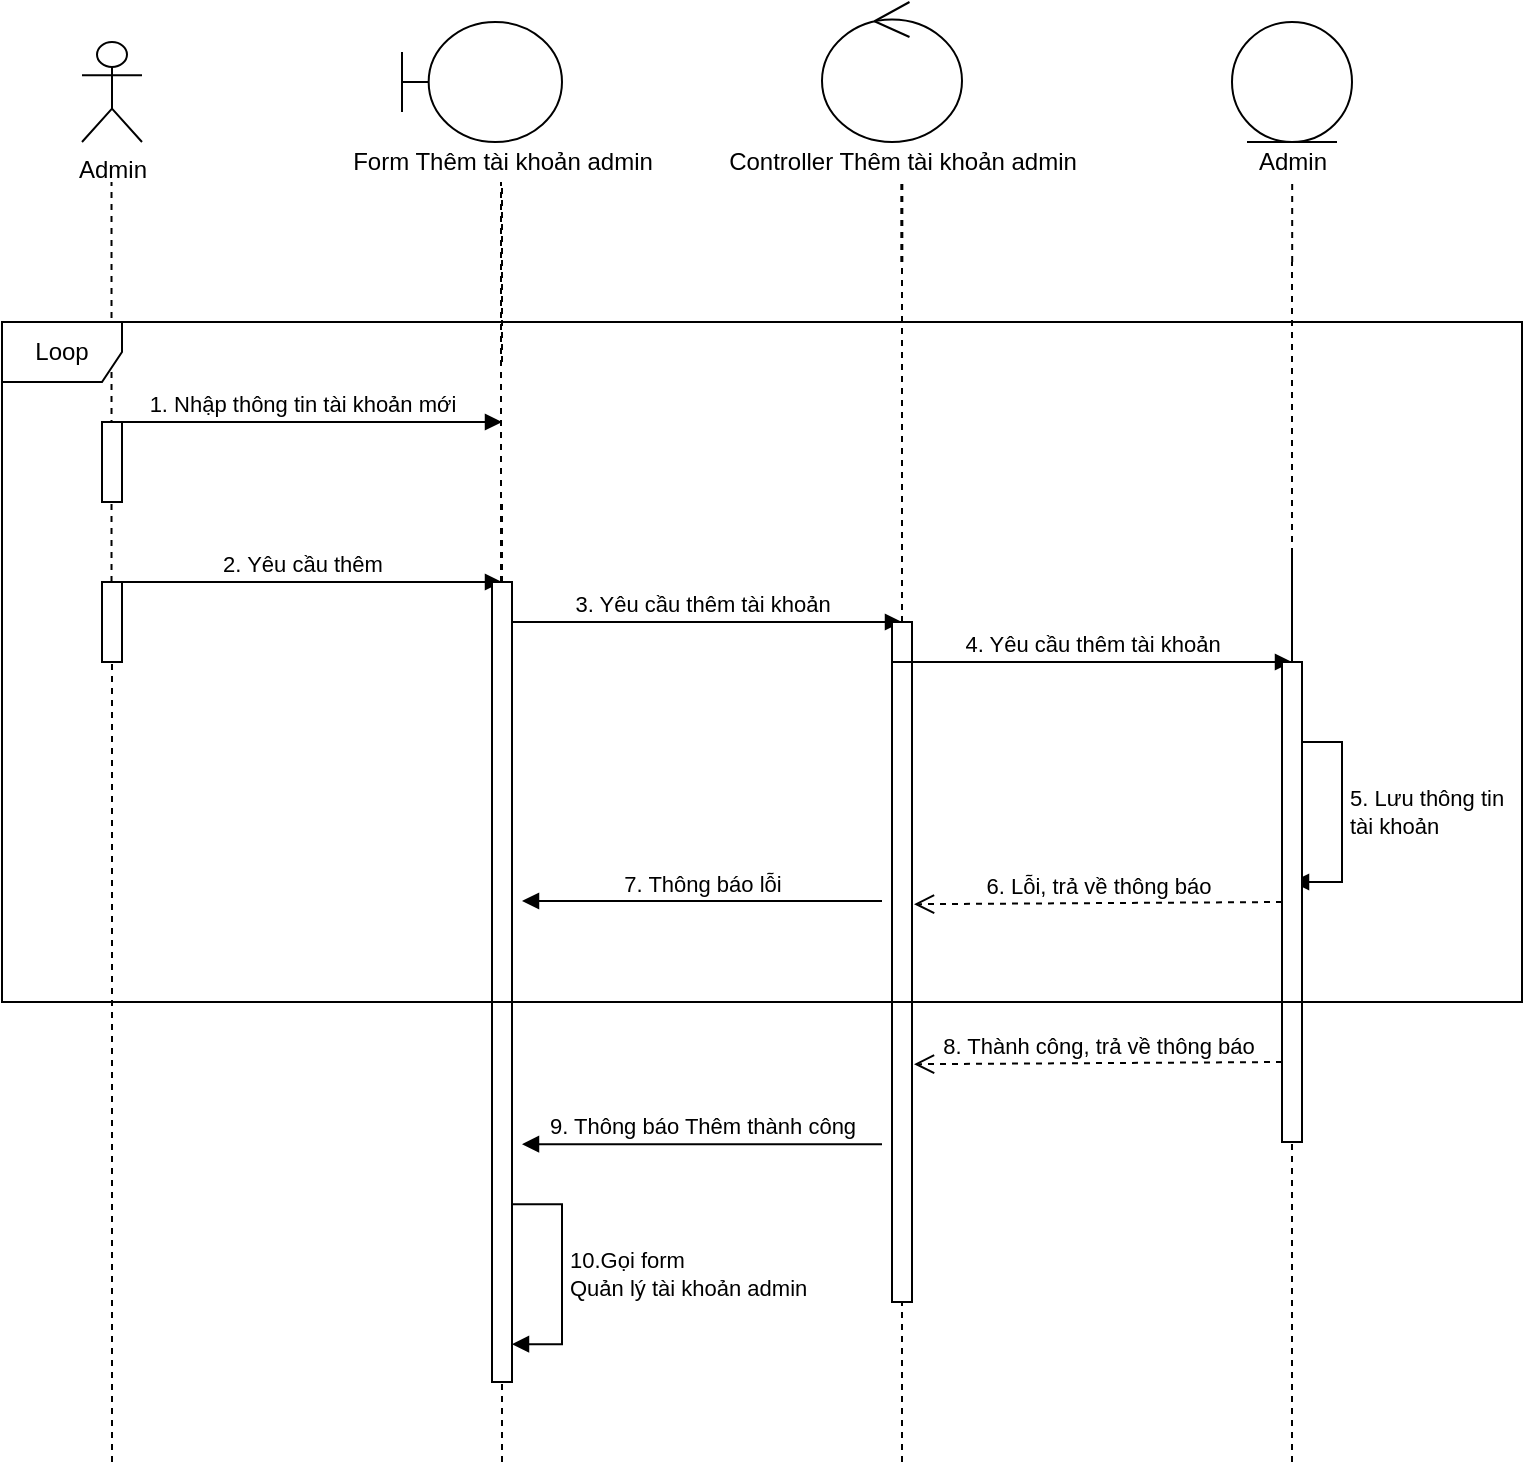 <mxfile version="14.0.1" type="device"><diagram id="kgpKYQtTHZ0yAKxKKP6v" name="Page-1"><mxGraphModel dx="868" dy="488" grid="1" gridSize="10" guides="1" tooltips="1" connect="1" arrows="1" fold="1" page="1" pageScale="1" pageWidth="850" pageHeight="1100" math="0" shadow="0"><root><mxCell id="0"/><mxCell id="1" parent="0"/><mxCell id="6grBcIJw0y6IMH4fNNZb-1" value="Admin" style="shape=umlActor;verticalLabelPosition=bottom;verticalAlign=top;html=1;" vertex="1" parent="1"><mxGeometry x="100" y="50" width="30" height="50" as="geometry"/></mxCell><mxCell id="6grBcIJw0y6IMH4fNNZb-2" value="" style="shape=umlBoundary;whiteSpace=wrap;html=1;" vertex="1" parent="1"><mxGeometry x="260" y="40" width="80" height="60" as="geometry"/></mxCell><mxCell id="6grBcIJw0y6IMH4fNNZb-3" value="" style="ellipse;shape=umlControl;whiteSpace=wrap;html=1;" vertex="1" parent="1"><mxGeometry x="470" y="30" width="70" height="70" as="geometry"/></mxCell><mxCell id="6grBcIJw0y6IMH4fNNZb-4" value="Form Thêm tài khoản admin" style="text;html=1;align=center;verticalAlign=middle;resizable=0;points=[];autosize=1;" vertex="1" parent="1"><mxGeometry x="225" y="100" width="170" height="20" as="geometry"/></mxCell><mxCell id="6grBcIJw0y6IMH4fNNZb-5" value="Controller Thêm tài khoản admin" style="text;html=1;align=center;verticalAlign=middle;resizable=0;points=[];autosize=1;" vertex="1" parent="1"><mxGeometry x="410" y="100" width="200" height="20" as="geometry"/></mxCell><mxCell id="6grBcIJw0y6IMH4fNNZb-6" value="" style="endArrow=none;dashed=1;html=1;" edge="1" parent="1" source="6grBcIJw0y6IMH4fNNZb-41"><mxGeometry width="50" height="50" relative="1" as="geometry"><mxPoint x="115" y="840" as="sourcePoint"/><mxPoint x="114.76" y="120" as="targetPoint"/></mxGeometry></mxCell><mxCell id="6grBcIJw0y6IMH4fNNZb-7" value="" style="endArrow=none;dashed=1;html=1;" edge="1" parent="1"><mxGeometry width="50" height="50" relative="1" as="geometry"><mxPoint x="309.5" y="590" as="sourcePoint"/><mxPoint x="309.5" y="120" as="targetPoint"/></mxGeometry></mxCell><mxCell id="6grBcIJw0y6IMH4fNNZb-9" value="" style="endArrow=none;dashed=1;html=1;" edge="1" parent="1"><mxGeometry width="50" height="50" relative="1" as="geometry"><mxPoint x="509.67" y="160" as="sourcePoint"/><mxPoint x="509.67" y="120" as="targetPoint"/></mxGeometry></mxCell><mxCell id="6grBcIJw0y6IMH4fNNZb-18" value="" style="endArrow=none;dashed=1;html=1;" edge="1" parent="1"><mxGeometry width="50" height="50" relative="1" as="geometry"><mxPoint x="510.17" y="160" as="sourcePoint"/><mxPoint x="510.17" y="120" as="targetPoint"/></mxGeometry></mxCell><mxCell id="6grBcIJw0y6IMH4fNNZb-19" value="" style="endArrow=none;dashed=1;html=1;" edge="1" parent="1"><mxGeometry width="50" height="50" relative="1" as="geometry"><mxPoint x="310" y="210" as="sourcePoint"/><mxPoint x="310" y="120" as="targetPoint"/></mxGeometry></mxCell><mxCell id="6grBcIJw0y6IMH4fNNZb-24" value="" style="ellipse;shape=umlEntity;whiteSpace=wrap;html=1;" vertex="1" parent="1"><mxGeometry x="675" y="40" width="60" height="60" as="geometry"/></mxCell><mxCell id="6grBcIJw0y6IMH4fNNZb-25" value="Admin" style="text;html=1;align=center;verticalAlign=middle;resizable=0;points=[];autosize=1;" vertex="1" parent="1"><mxGeometry x="680" y="100" width="50" height="20" as="geometry"/></mxCell><mxCell id="6grBcIJw0y6IMH4fNNZb-26" value="" style="endArrow=none;dashed=1;html=1;" edge="1" parent="1"><mxGeometry width="50" height="50" relative="1" as="geometry"><mxPoint x="705.09" y="160" as="sourcePoint"/><mxPoint x="705.09" y="120" as="targetPoint"/></mxGeometry></mxCell><mxCell id="6grBcIJw0y6IMH4fNNZb-29" value="" style="endArrow=none;dashed=1;html=1;" edge="1" parent="1" source="6grBcIJw0y6IMH4fNNZb-46"><mxGeometry width="50" height="50" relative="1" as="geometry"><mxPoint x="510" y="840" as="sourcePoint"/><mxPoint x="510" y="160" as="targetPoint"/></mxGeometry></mxCell><mxCell id="6grBcIJw0y6IMH4fNNZb-30" value="" style="endArrow=none;dashed=1;html=1;" edge="1" parent="1" source="6grBcIJw0y6IMH4fNNZb-50"><mxGeometry width="50" height="50" relative="1" as="geometry"><mxPoint x="710" y="830" as="sourcePoint"/><mxPoint x="705" y="160" as="targetPoint"/><Array as="points"/></mxGeometry></mxCell><mxCell id="6grBcIJw0y6IMH4fNNZb-31" value="" style="endArrow=none;dashed=1;html=1;" edge="1" parent="1" source="6grBcIJw0y6IMH4fNNZb-43"><mxGeometry width="50" height="50" relative="1" as="geometry"><mxPoint x="310" y="840" as="sourcePoint"/><mxPoint x="310" y="280" as="targetPoint"/></mxGeometry></mxCell><mxCell id="6grBcIJw0y6IMH4fNNZb-38" value="1. Nhập thông tin tài khoản mới" style="html=1;verticalAlign=bottom;endArrow=block;" edge="1" parent="1"><mxGeometry width="80" relative="1" as="geometry"><mxPoint x="110" y="240" as="sourcePoint"/><mxPoint x="310" y="240" as="targetPoint"/></mxGeometry></mxCell><mxCell id="6grBcIJw0y6IMH4fNNZb-39" value="2. Yêu cầu thêm" style="html=1;verticalAlign=bottom;endArrow=block;" edge="1" parent="1"><mxGeometry width="80" relative="1" as="geometry"><mxPoint x="110" y="320" as="sourcePoint"/><mxPoint x="310" y="320" as="targetPoint"/></mxGeometry></mxCell><mxCell id="6grBcIJw0y6IMH4fNNZb-40" value="" style="html=1;points=[];perimeter=orthogonalPerimeter;" vertex="1" parent="1"><mxGeometry x="110" y="240" width="10" height="40" as="geometry"/></mxCell><mxCell id="6grBcIJw0y6IMH4fNNZb-41" value="" style="html=1;points=[];perimeter=orthogonalPerimeter;" vertex="1" parent="1"><mxGeometry x="110" y="320" width="10" height="40" as="geometry"/></mxCell><mxCell id="6grBcIJw0y6IMH4fNNZb-42" value="" style="endArrow=none;dashed=1;html=1;" edge="1" parent="1" target="6grBcIJw0y6IMH4fNNZb-41"><mxGeometry width="50" height="50" relative="1" as="geometry"><mxPoint x="115" y="760" as="sourcePoint"/><mxPoint x="114.76" y="120" as="targetPoint"/></mxGeometry></mxCell><mxCell id="6grBcIJw0y6IMH4fNNZb-44" value="" style="endArrow=none;dashed=1;html=1;" edge="1" parent="1" target="6grBcIJw0y6IMH4fNNZb-43"><mxGeometry width="50" height="50" relative="1" as="geometry"><mxPoint x="310" y="760" as="sourcePoint"/><mxPoint x="310" y="280" as="targetPoint"/></mxGeometry></mxCell><mxCell id="6grBcIJw0y6IMH4fNNZb-45" value="3. Yêu cầu thêm tài khoản" style="html=1;verticalAlign=bottom;endArrow=block;" edge="1" parent="1"><mxGeometry width="80" relative="1" as="geometry"><mxPoint x="310" y="340" as="sourcePoint"/><mxPoint x="510" y="340" as="targetPoint"/></mxGeometry></mxCell><mxCell id="6grBcIJw0y6IMH4fNNZb-43" value="" style="html=1;points=[];perimeter=orthogonalPerimeter;" vertex="1" parent="1"><mxGeometry x="305" y="320" width="10" height="400" as="geometry"/></mxCell><mxCell id="6grBcIJw0y6IMH4fNNZb-46" value="" style="html=1;points=[];perimeter=orthogonalPerimeter;" vertex="1" parent="1"><mxGeometry x="505" y="340" width="10" height="340" as="geometry"/></mxCell><mxCell id="6grBcIJw0y6IMH4fNNZb-47" value="" style="endArrow=none;dashed=1;html=1;" edge="1" parent="1" target="6grBcIJw0y6IMH4fNNZb-46"><mxGeometry width="50" height="50" relative="1" as="geometry"><mxPoint x="510" y="760" as="sourcePoint"/><mxPoint x="510" y="160" as="targetPoint"/></mxGeometry></mxCell><mxCell id="6grBcIJw0y6IMH4fNNZb-52" value="4. Yêu cầu thêm tài khoản" style="html=1;verticalAlign=bottom;endArrow=block;" edge="1" parent="1"><mxGeometry width="80" relative="1" as="geometry"><mxPoint x="505" y="360" as="sourcePoint"/><mxPoint x="705" y="360" as="targetPoint"/></mxGeometry></mxCell><mxCell id="6grBcIJw0y6IMH4fNNZb-55" value="5. Lưu thông tin &lt;br&gt;tài khoản&amp;nbsp;" style="edgeStyle=orthogonalEdgeStyle;html=1;align=left;spacingLeft=2;endArrow=block;rounded=0;" edge="1" parent="1"><mxGeometry relative="1" as="geometry"><mxPoint x="705" y="400" as="sourcePoint"/><Array as="points"><mxPoint x="730" y="400"/></Array><mxPoint x="705" y="470" as="targetPoint"/></mxGeometry></mxCell><mxCell id="6grBcIJw0y6IMH4fNNZb-56" value="6. Lỗi, trả về thông báo" style="html=1;verticalAlign=bottom;endArrow=open;dashed=1;endSize=8;entryX=1.1;entryY=0.415;entryDx=0;entryDy=0;entryPerimeter=0;" edge="1" parent="1" target="6grBcIJw0y6IMH4fNNZb-46"><mxGeometry relative="1" as="geometry"><mxPoint x="700" y="480" as="sourcePoint"/><mxPoint x="620" y="480" as="targetPoint"/></mxGeometry></mxCell><mxCell id="6grBcIJw0y6IMH4fNNZb-51" value="" style="endArrow=none;dashed=1;html=1;" edge="1" parent="1" target="6grBcIJw0y6IMH4fNNZb-50"><mxGeometry width="50" height="50" relative="1" as="geometry"><mxPoint x="705" y="760" as="sourcePoint"/><mxPoint x="705" y="160" as="targetPoint"/><Array as="points"><mxPoint x="705" y="590"/><mxPoint x="705" y="300"/></Array></mxGeometry></mxCell><mxCell id="6grBcIJw0y6IMH4fNNZb-50" value="" style="html=1;points=[];perimeter=orthogonalPerimeter;" vertex="1" parent="1"><mxGeometry x="700" y="360" width="10" height="240" as="geometry"/></mxCell><mxCell id="6grBcIJw0y6IMH4fNNZb-58" value="8. Thành công, trả về thông báo" style="html=1;verticalAlign=bottom;endArrow=open;dashed=1;endSize=8;entryX=1.1;entryY=0.415;entryDx=0;entryDy=0;entryPerimeter=0;" edge="1" parent="1"><mxGeometry relative="1" as="geometry"><mxPoint x="700" y="560" as="sourcePoint"/><mxPoint x="516" y="561.1" as="targetPoint"/></mxGeometry></mxCell><mxCell id="6grBcIJw0y6IMH4fNNZb-59" value="9. Thông báo Thêm thành công" style="html=1;verticalAlign=bottom;endArrow=block;" edge="1" parent="1"><mxGeometry width="80" relative="1" as="geometry"><mxPoint x="500" y="601.1" as="sourcePoint"/><mxPoint x="320" y="601.1" as="targetPoint"/></mxGeometry></mxCell><mxCell id="6grBcIJw0y6IMH4fNNZb-61" value="10.Gọi form &lt;br&gt;Quản lý tài khoản admin" style="edgeStyle=orthogonalEdgeStyle;html=1;align=left;spacingLeft=2;endArrow=block;rounded=0;" edge="1" parent="1"><mxGeometry relative="1" as="geometry"><mxPoint x="315" y="631.1" as="sourcePoint"/><Array as="points"><mxPoint x="340" y="631.1"/></Array><mxPoint x="315" y="701.1" as="targetPoint"/></mxGeometry></mxCell><mxCell id="6grBcIJw0y6IMH4fNNZb-63" value="7. Thông báo lỗi" style="html=1;verticalAlign=bottom;endArrow=block;" edge="1" parent="1"><mxGeometry width="80" relative="1" as="geometry"><mxPoint x="500" y="479.5" as="sourcePoint"/><mxPoint x="320" y="479.5" as="targetPoint"/></mxGeometry></mxCell><mxCell id="6grBcIJw0y6IMH4fNNZb-62" value="Loop" style="shape=umlFrame;whiteSpace=wrap;html=1;" vertex="1" parent="1"><mxGeometry x="60" y="190" width="760" height="340" as="geometry"/></mxCell></root></mxGraphModel></diagram></mxfile>